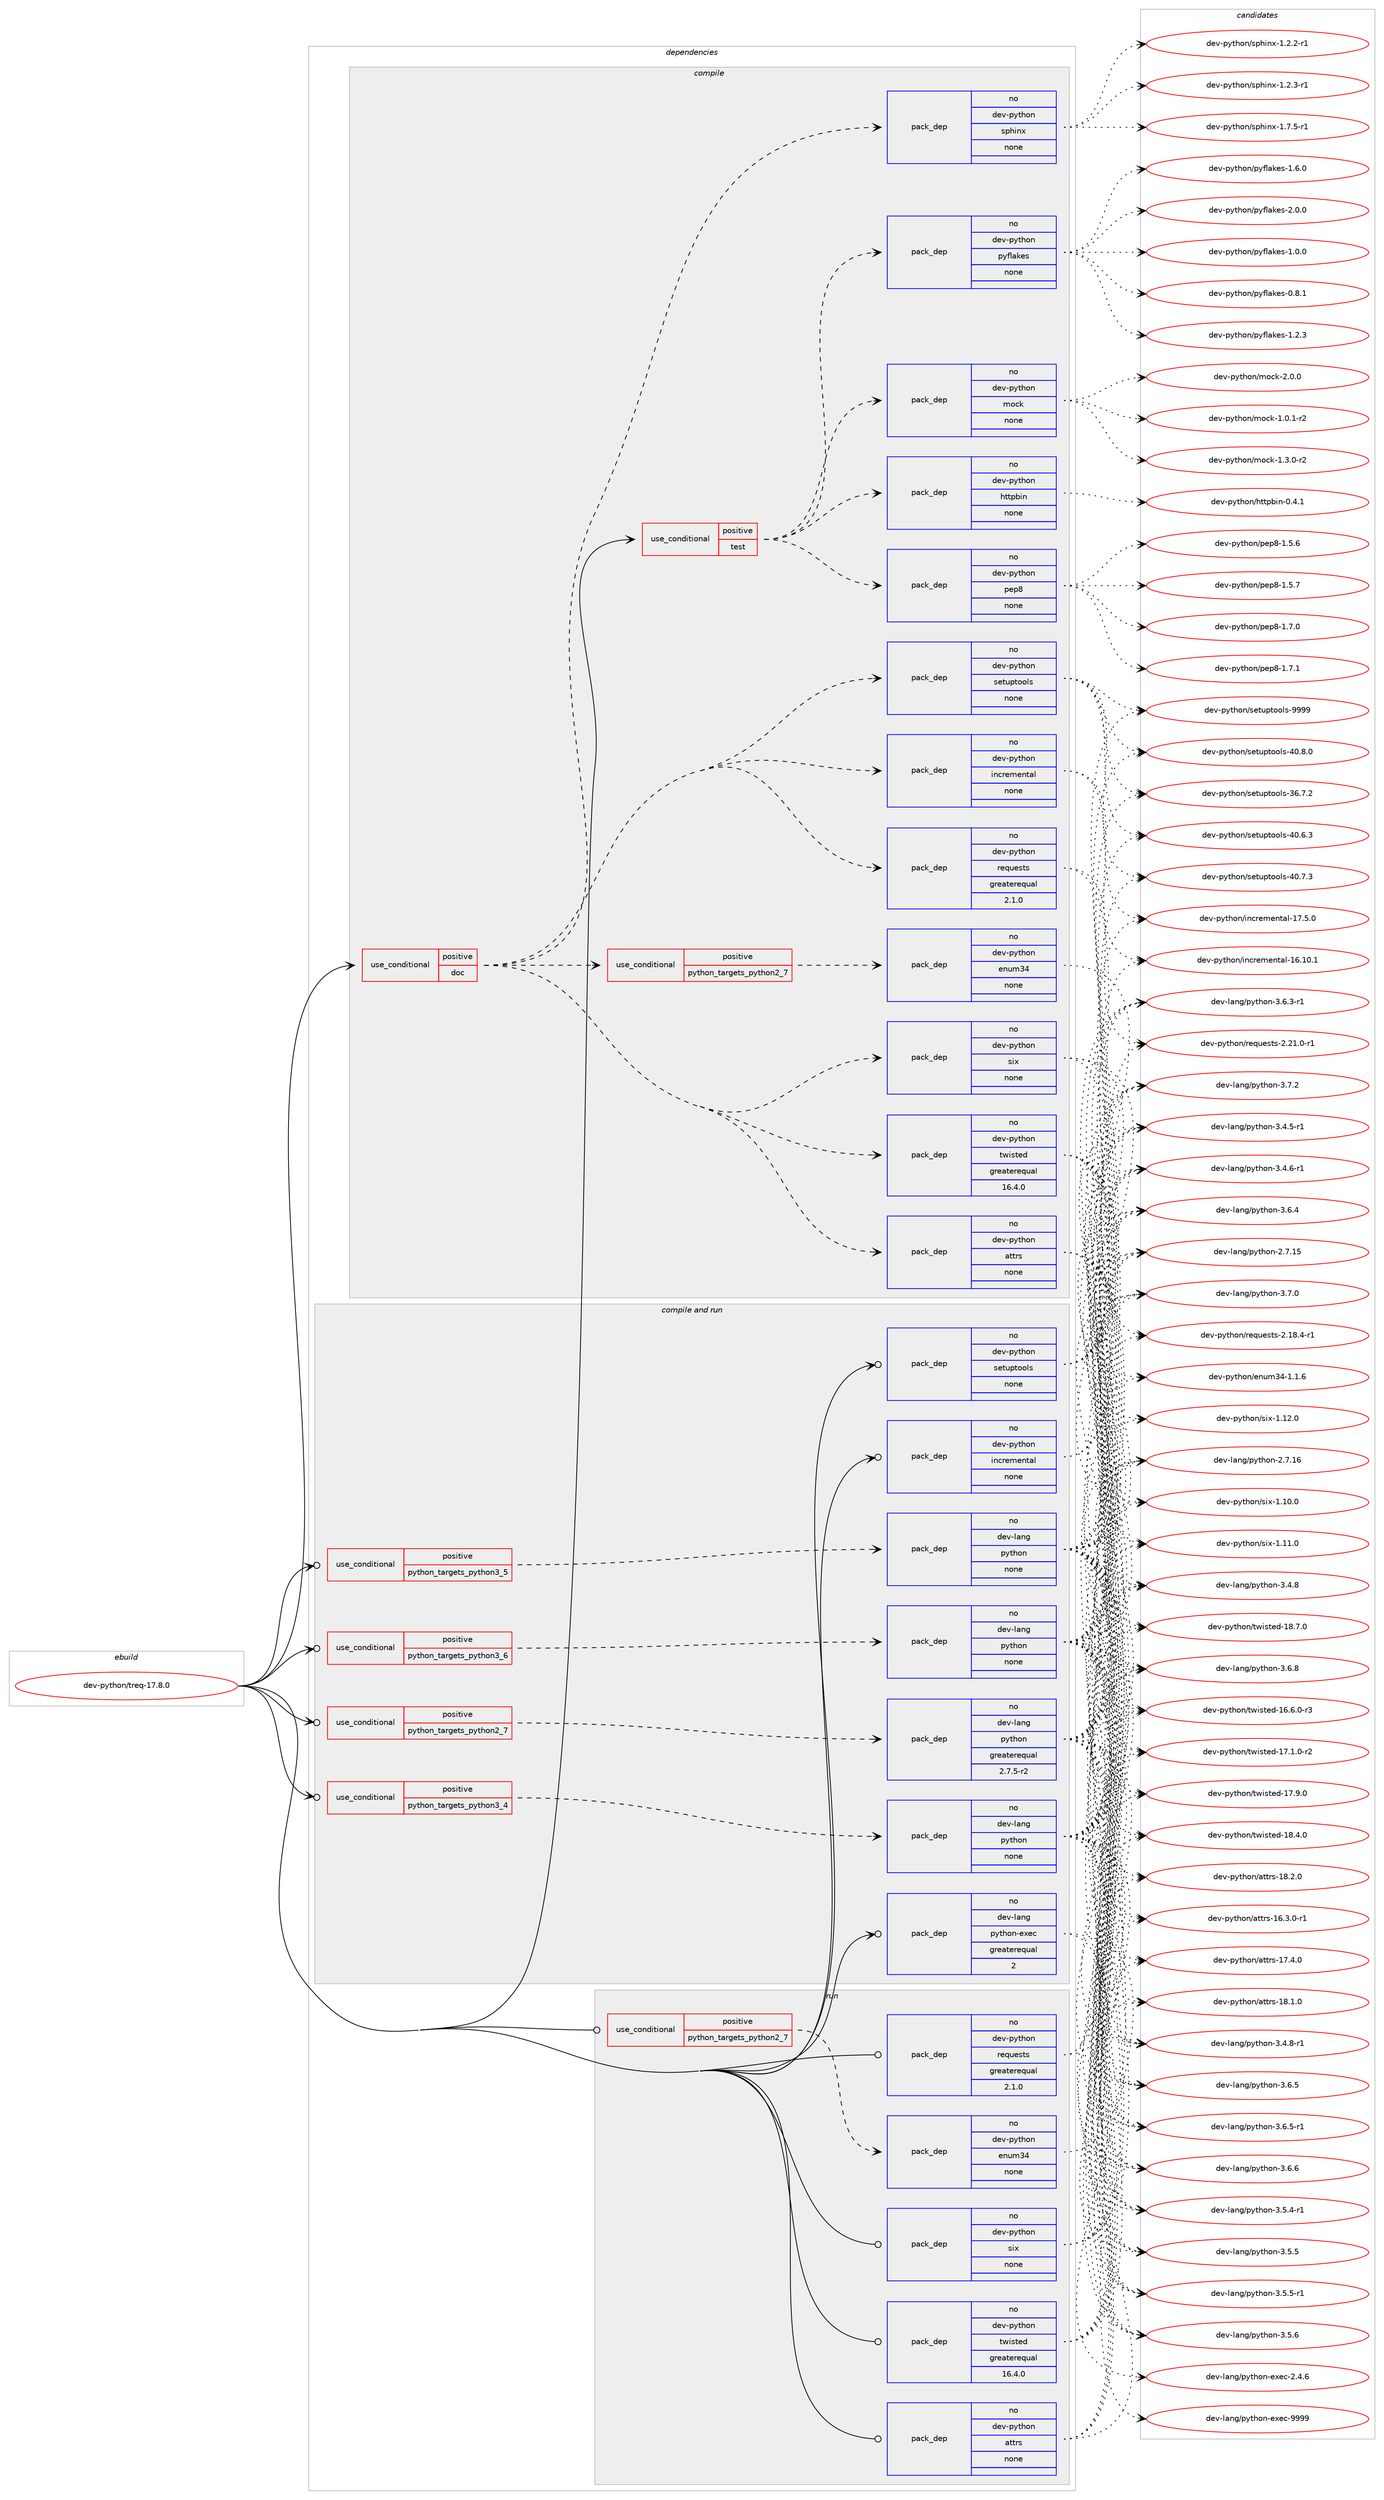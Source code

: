 digraph prolog {

# *************
# Graph options
# *************

newrank=true;
concentrate=true;
compound=true;
graph [rankdir=LR,fontname=Helvetica,fontsize=10,ranksep=1.5];#, ranksep=2.5, nodesep=0.2];
edge  [arrowhead=vee];
node  [fontname=Helvetica,fontsize=10];

# **********
# The ebuild
# **********

subgraph cluster_leftcol {
color=gray;
rank=same;
label=<<i>ebuild</i>>;
id [label="dev-python/treq-17.8.0", color=red, width=4, href="../dev-python/treq-17.8.0.svg"];
}

# ****************
# The dependencies
# ****************

subgraph cluster_midcol {
color=gray;
label=<<i>dependencies</i>>;
subgraph cluster_compile {
fillcolor="#eeeeee";
style=filled;
label=<<i>compile</i>>;
subgraph cond385988 {
dependency1445317 [label=<<TABLE BORDER="0" CELLBORDER="1" CELLSPACING="0" CELLPADDING="4"><TR><TD ROWSPAN="3" CELLPADDING="10">use_conditional</TD></TR><TR><TD>positive</TD></TR><TR><TD>doc</TD></TR></TABLE>>, shape=none, color=red];
subgraph pack1035966 {
dependency1445318 [label=<<TABLE BORDER="0" CELLBORDER="1" CELLSPACING="0" CELLPADDING="4" WIDTH="220"><TR><TD ROWSPAN="6" CELLPADDING="30">pack_dep</TD></TR><TR><TD WIDTH="110">no</TD></TR><TR><TD>dev-python</TD></TR><TR><TD>sphinx</TD></TR><TR><TD>none</TD></TR><TR><TD></TD></TR></TABLE>>, shape=none, color=blue];
}
dependency1445317:e -> dependency1445318:w [weight=20,style="dashed",arrowhead="vee"];
subgraph pack1035967 {
dependency1445319 [label=<<TABLE BORDER="0" CELLBORDER="1" CELLSPACING="0" CELLPADDING="4" WIDTH="220"><TR><TD ROWSPAN="6" CELLPADDING="30">pack_dep</TD></TR><TR><TD WIDTH="110">no</TD></TR><TR><TD>dev-python</TD></TR><TR><TD>setuptools</TD></TR><TR><TD>none</TD></TR><TR><TD></TD></TR></TABLE>>, shape=none, color=blue];
}
dependency1445317:e -> dependency1445319:w [weight=20,style="dashed",arrowhead="vee"];
subgraph pack1035968 {
dependency1445320 [label=<<TABLE BORDER="0" CELLBORDER="1" CELLSPACING="0" CELLPADDING="4" WIDTH="220"><TR><TD ROWSPAN="6" CELLPADDING="30">pack_dep</TD></TR><TR><TD WIDTH="110">no</TD></TR><TR><TD>dev-python</TD></TR><TR><TD>incremental</TD></TR><TR><TD>none</TD></TR><TR><TD></TD></TR></TABLE>>, shape=none, color=blue];
}
dependency1445317:e -> dependency1445320:w [weight=20,style="dashed",arrowhead="vee"];
subgraph cond385989 {
dependency1445321 [label=<<TABLE BORDER="0" CELLBORDER="1" CELLSPACING="0" CELLPADDING="4"><TR><TD ROWSPAN="3" CELLPADDING="10">use_conditional</TD></TR><TR><TD>positive</TD></TR><TR><TD>python_targets_python2_7</TD></TR></TABLE>>, shape=none, color=red];
subgraph pack1035969 {
dependency1445322 [label=<<TABLE BORDER="0" CELLBORDER="1" CELLSPACING="0" CELLPADDING="4" WIDTH="220"><TR><TD ROWSPAN="6" CELLPADDING="30">pack_dep</TD></TR><TR><TD WIDTH="110">no</TD></TR><TR><TD>dev-python</TD></TR><TR><TD>enum34</TD></TR><TR><TD>none</TD></TR><TR><TD></TD></TR></TABLE>>, shape=none, color=blue];
}
dependency1445321:e -> dependency1445322:w [weight=20,style="dashed",arrowhead="vee"];
}
dependency1445317:e -> dependency1445321:w [weight=20,style="dashed",arrowhead="vee"];
subgraph pack1035970 {
dependency1445323 [label=<<TABLE BORDER="0" CELLBORDER="1" CELLSPACING="0" CELLPADDING="4" WIDTH="220"><TR><TD ROWSPAN="6" CELLPADDING="30">pack_dep</TD></TR><TR><TD WIDTH="110">no</TD></TR><TR><TD>dev-python</TD></TR><TR><TD>six</TD></TR><TR><TD>none</TD></TR><TR><TD></TD></TR></TABLE>>, shape=none, color=blue];
}
dependency1445317:e -> dependency1445323:w [weight=20,style="dashed",arrowhead="vee"];
subgraph pack1035971 {
dependency1445324 [label=<<TABLE BORDER="0" CELLBORDER="1" CELLSPACING="0" CELLPADDING="4" WIDTH="220"><TR><TD ROWSPAN="6" CELLPADDING="30">pack_dep</TD></TR><TR><TD WIDTH="110">no</TD></TR><TR><TD>dev-python</TD></TR><TR><TD>twisted</TD></TR><TR><TD>greaterequal</TD></TR><TR><TD>16.4.0</TD></TR></TABLE>>, shape=none, color=blue];
}
dependency1445317:e -> dependency1445324:w [weight=20,style="dashed",arrowhead="vee"];
subgraph pack1035972 {
dependency1445325 [label=<<TABLE BORDER="0" CELLBORDER="1" CELLSPACING="0" CELLPADDING="4" WIDTH="220"><TR><TD ROWSPAN="6" CELLPADDING="30">pack_dep</TD></TR><TR><TD WIDTH="110">no</TD></TR><TR><TD>dev-python</TD></TR><TR><TD>requests</TD></TR><TR><TD>greaterequal</TD></TR><TR><TD>2.1.0</TD></TR></TABLE>>, shape=none, color=blue];
}
dependency1445317:e -> dependency1445325:w [weight=20,style="dashed",arrowhead="vee"];
subgraph pack1035973 {
dependency1445326 [label=<<TABLE BORDER="0" CELLBORDER="1" CELLSPACING="0" CELLPADDING="4" WIDTH="220"><TR><TD ROWSPAN="6" CELLPADDING="30">pack_dep</TD></TR><TR><TD WIDTH="110">no</TD></TR><TR><TD>dev-python</TD></TR><TR><TD>attrs</TD></TR><TR><TD>none</TD></TR><TR><TD></TD></TR></TABLE>>, shape=none, color=blue];
}
dependency1445317:e -> dependency1445326:w [weight=20,style="dashed",arrowhead="vee"];
}
id:e -> dependency1445317:w [weight=20,style="solid",arrowhead="vee"];
subgraph cond385990 {
dependency1445327 [label=<<TABLE BORDER="0" CELLBORDER="1" CELLSPACING="0" CELLPADDING="4"><TR><TD ROWSPAN="3" CELLPADDING="10">use_conditional</TD></TR><TR><TD>positive</TD></TR><TR><TD>test</TD></TR></TABLE>>, shape=none, color=red];
subgraph pack1035974 {
dependency1445328 [label=<<TABLE BORDER="0" CELLBORDER="1" CELLSPACING="0" CELLPADDING="4" WIDTH="220"><TR><TD ROWSPAN="6" CELLPADDING="30">pack_dep</TD></TR><TR><TD WIDTH="110">no</TD></TR><TR><TD>dev-python</TD></TR><TR><TD>mock</TD></TR><TR><TD>none</TD></TR><TR><TD></TD></TR></TABLE>>, shape=none, color=blue];
}
dependency1445327:e -> dependency1445328:w [weight=20,style="dashed",arrowhead="vee"];
subgraph pack1035975 {
dependency1445329 [label=<<TABLE BORDER="0" CELLBORDER="1" CELLSPACING="0" CELLPADDING="4" WIDTH="220"><TR><TD ROWSPAN="6" CELLPADDING="30">pack_dep</TD></TR><TR><TD WIDTH="110">no</TD></TR><TR><TD>dev-python</TD></TR><TR><TD>pyflakes</TD></TR><TR><TD>none</TD></TR><TR><TD></TD></TR></TABLE>>, shape=none, color=blue];
}
dependency1445327:e -> dependency1445329:w [weight=20,style="dashed",arrowhead="vee"];
subgraph pack1035976 {
dependency1445330 [label=<<TABLE BORDER="0" CELLBORDER="1" CELLSPACING="0" CELLPADDING="4" WIDTH="220"><TR><TD ROWSPAN="6" CELLPADDING="30">pack_dep</TD></TR><TR><TD WIDTH="110">no</TD></TR><TR><TD>dev-python</TD></TR><TR><TD>pep8</TD></TR><TR><TD>none</TD></TR><TR><TD></TD></TR></TABLE>>, shape=none, color=blue];
}
dependency1445327:e -> dependency1445330:w [weight=20,style="dashed",arrowhead="vee"];
subgraph pack1035977 {
dependency1445331 [label=<<TABLE BORDER="0" CELLBORDER="1" CELLSPACING="0" CELLPADDING="4" WIDTH="220"><TR><TD ROWSPAN="6" CELLPADDING="30">pack_dep</TD></TR><TR><TD WIDTH="110">no</TD></TR><TR><TD>dev-python</TD></TR><TR><TD>httpbin</TD></TR><TR><TD>none</TD></TR><TR><TD></TD></TR></TABLE>>, shape=none, color=blue];
}
dependency1445327:e -> dependency1445331:w [weight=20,style="dashed",arrowhead="vee"];
}
id:e -> dependency1445327:w [weight=20,style="solid",arrowhead="vee"];
}
subgraph cluster_compileandrun {
fillcolor="#eeeeee";
style=filled;
label=<<i>compile and run</i>>;
subgraph cond385991 {
dependency1445332 [label=<<TABLE BORDER="0" CELLBORDER="1" CELLSPACING="0" CELLPADDING="4"><TR><TD ROWSPAN="3" CELLPADDING="10">use_conditional</TD></TR><TR><TD>positive</TD></TR><TR><TD>python_targets_python2_7</TD></TR></TABLE>>, shape=none, color=red];
subgraph pack1035978 {
dependency1445333 [label=<<TABLE BORDER="0" CELLBORDER="1" CELLSPACING="0" CELLPADDING="4" WIDTH="220"><TR><TD ROWSPAN="6" CELLPADDING="30">pack_dep</TD></TR><TR><TD WIDTH="110">no</TD></TR><TR><TD>dev-lang</TD></TR><TR><TD>python</TD></TR><TR><TD>greaterequal</TD></TR><TR><TD>2.7.5-r2</TD></TR></TABLE>>, shape=none, color=blue];
}
dependency1445332:e -> dependency1445333:w [weight=20,style="dashed",arrowhead="vee"];
}
id:e -> dependency1445332:w [weight=20,style="solid",arrowhead="odotvee"];
subgraph cond385992 {
dependency1445334 [label=<<TABLE BORDER="0" CELLBORDER="1" CELLSPACING="0" CELLPADDING="4"><TR><TD ROWSPAN="3" CELLPADDING="10">use_conditional</TD></TR><TR><TD>positive</TD></TR><TR><TD>python_targets_python3_4</TD></TR></TABLE>>, shape=none, color=red];
subgraph pack1035979 {
dependency1445335 [label=<<TABLE BORDER="0" CELLBORDER="1" CELLSPACING="0" CELLPADDING="4" WIDTH="220"><TR><TD ROWSPAN="6" CELLPADDING="30">pack_dep</TD></TR><TR><TD WIDTH="110">no</TD></TR><TR><TD>dev-lang</TD></TR><TR><TD>python</TD></TR><TR><TD>none</TD></TR><TR><TD></TD></TR></TABLE>>, shape=none, color=blue];
}
dependency1445334:e -> dependency1445335:w [weight=20,style="dashed",arrowhead="vee"];
}
id:e -> dependency1445334:w [weight=20,style="solid",arrowhead="odotvee"];
subgraph cond385993 {
dependency1445336 [label=<<TABLE BORDER="0" CELLBORDER="1" CELLSPACING="0" CELLPADDING="4"><TR><TD ROWSPAN="3" CELLPADDING="10">use_conditional</TD></TR><TR><TD>positive</TD></TR><TR><TD>python_targets_python3_5</TD></TR></TABLE>>, shape=none, color=red];
subgraph pack1035980 {
dependency1445337 [label=<<TABLE BORDER="0" CELLBORDER="1" CELLSPACING="0" CELLPADDING="4" WIDTH="220"><TR><TD ROWSPAN="6" CELLPADDING="30">pack_dep</TD></TR><TR><TD WIDTH="110">no</TD></TR><TR><TD>dev-lang</TD></TR><TR><TD>python</TD></TR><TR><TD>none</TD></TR><TR><TD></TD></TR></TABLE>>, shape=none, color=blue];
}
dependency1445336:e -> dependency1445337:w [weight=20,style="dashed",arrowhead="vee"];
}
id:e -> dependency1445336:w [weight=20,style="solid",arrowhead="odotvee"];
subgraph cond385994 {
dependency1445338 [label=<<TABLE BORDER="0" CELLBORDER="1" CELLSPACING="0" CELLPADDING="4"><TR><TD ROWSPAN="3" CELLPADDING="10">use_conditional</TD></TR><TR><TD>positive</TD></TR><TR><TD>python_targets_python3_6</TD></TR></TABLE>>, shape=none, color=red];
subgraph pack1035981 {
dependency1445339 [label=<<TABLE BORDER="0" CELLBORDER="1" CELLSPACING="0" CELLPADDING="4" WIDTH="220"><TR><TD ROWSPAN="6" CELLPADDING="30">pack_dep</TD></TR><TR><TD WIDTH="110">no</TD></TR><TR><TD>dev-lang</TD></TR><TR><TD>python</TD></TR><TR><TD>none</TD></TR><TR><TD></TD></TR></TABLE>>, shape=none, color=blue];
}
dependency1445338:e -> dependency1445339:w [weight=20,style="dashed",arrowhead="vee"];
}
id:e -> dependency1445338:w [weight=20,style="solid",arrowhead="odotvee"];
subgraph pack1035982 {
dependency1445340 [label=<<TABLE BORDER="0" CELLBORDER="1" CELLSPACING="0" CELLPADDING="4" WIDTH="220"><TR><TD ROWSPAN="6" CELLPADDING="30">pack_dep</TD></TR><TR><TD WIDTH="110">no</TD></TR><TR><TD>dev-lang</TD></TR><TR><TD>python-exec</TD></TR><TR><TD>greaterequal</TD></TR><TR><TD>2</TD></TR></TABLE>>, shape=none, color=blue];
}
id:e -> dependency1445340:w [weight=20,style="solid",arrowhead="odotvee"];
subgraph pack1035983 {
dependency1445341 [label=<<TABLE BORDER="0" CELLBORDER="1" CELLSPACING="0" CELLPADDING="4" WIDTH="220"><TR><TD ROWSPAN="6" CELLPADDING="30">pack_dep</TD></TR><TR><TD WIDTH="110">no</TD></TR><TR><TD>dev-python</TD></TR><TR><TD>incremental</TD></TR><TR><TD>none</TD></TR><TR><TD></TD></TR></TABLE>>, shape=none, color=blue];
}
id:e -> dependency1445341:w [weight=20,style="solid",arrowhead="odotvee"];
subgraph pack1035984 {
dependency1445342 [label=<<TABLE BORDER="0" CELLBORDER="1" CELLSPACING="0" CELLPADDING="4" WIDTH="220"><TR><TD ROWSPAN="6" CELLPADDING="30">pack_dep</TD></TR><TR><TD WIDTH="110">no</TD></TR><TR><TD>dev-python</TD></TR><TR><TD>setuptools</TD></TR><TR><TD>none</TD></TR><TR><TD></TD></TR></TABLE>>, shape=none, color=blue];
}
id:e -> dependency1445342:w [weight=20,style="solid",arrowhead="odotvee"];
}
subgraph cluster_run {
fillcolor="#eeeeee";
style=filled;
label=<<i>run</i>>;
subgraph cond385995 {
dependency1445343 [label=<<TABLE BORDER="0" CELLBORDER="1" CELLSPACING="0" CELLPADDING="4"><TR><TD ROWSPAN="3" CELLPADDING="10">use_conditional</TD></TR><TR><TD>positive</TD></TR><TR><TD>python_targets_python2_7</TD></TR></TABLE>>, shape=none, color=red];
subgraph pack1035985 {
dependency1445344 [label=<<TABLE BORDER="0" CELLBORDER="1" CELLSPACING="0" CELLPADDING="4" WIDTH="220"><TR><TD ROWSPAN="6" CELLPADDING="30">pack_dep</TD></TR><TR><TD WIDTH="110">no</TD></TR><TR><TD>dev-python</TD></TR><TR><TD>enum34</TD></TR><TR><TD>none</TD></TR><TR><TD></TD></TR></TABLE>>, shape=none, color=blue];
}
dependency1445343:e -> dependency1445344:w [weight=20,style="dashed",arrowhead="vee"];
}
id:e -> dependency1445343:w [weight=20,style="solid",arrowhead="odot"];
subgraph pack1035986 {
dependency1445345 [label=<<TABLE BORDER="0" CELLBORDER="1" CELLSPACING="0" CELLPADDING="4" WIDTH="220"><TR><TD ROWSPAN="6" CELLPADDING="30">pack_dep</TD></TR><TR><TD WIDTH="110">no</TD></TR><TR><TD>dev-python</TD></TR><TR><TD>attrs</TD></TR><TR><TD>none</TD></TR><TR><TD></TD></TR></TABLE>>, shape=none, color=blue];
}
id:e -> dependency1445345:w [weight=20,style="solid",arrowhead="odot"];
subgraph pack1035987 {
dependency1445346 [label=<<TABLE BORDER="0" CELLBORDER="1" CELLSPACING="0" CELLPADDING="4" WIDTH="220"><TR><TD ROWSPAN="6" CELLPADDING="30">pack_dep</TD></TR><TR><TD WIDTH="110">no</TD></TR><TR><TD>dev-python</TD></TR><TR><TD>requests</TD></TR><TR><TD>greaterequal</TD></TR><TR><TD>2.1.0</TD></TR></TABLE>>, shape=none, color=blue];
}
id:e -> dependency1445346:w [weight=20,style="solid",arrowhead="odot"];
subgraph pack1035988 {
dependency1445347 [label=<<TABLE BORDER="0" CELLBORDER="1" CELLSPACING="0" CELLPADDING="4" WIDTH="220"><TR><TD ROWSPAN="6" CELLPADDING="30">pack_dep</TD></TR><TR><TD WIDTH="110">no</TD></TR><TR><TD>dev-python</TD></TR><TR><TD>six</TD></TR><TR><TD>none</TD></TR><TR><TD></TD></TR></TABLE>>, shape=none, color=blue];
}
id:e -> dependency1445347:w [weight=20,style="solid",arrowhead="odot"];
subgraph pack1035989 {
dependency1445348 [label=<<TABLE BORDER="0" CELLBORDER="1" CELLSPACING="0" CELLPADDING="4" WIDTH="220"><TR><TD ROWSPAN="6" CELLPADDING="30">pack_dep</TD></TR><TR><TD WIDTH="110">no</TD></TR><TR><TD>dev-python</TD></TR><TR><TD>twisted</TD></TR><TR><TD>greaterequal</TD></TR><TR><TD>16.4.0</TD></TR></TABLE>>, shape=none, color=blue];
}
id:e -> dependency1445348:w [weight=20,style="solid",arrowhead="odot"];
}
}

# **************
# The candidates
# **************

subgraph cluster_choices {
rank=same;
color=gray;
label=<<i>candidates</i>>;

subgraph choice1035966 {
color=black;
nodesep=1;
choice10010111845112121116104111110471151121041051101204549465046504511449 [label="dev-python/sphinx-1.2.2-r1", color=red, width=4,href="../dev-python/sphinx-1.2.2-r1.svg"];
choice10010111845112121116104111110471151121041051101204549465046514511449 [label="dev-python/sphinx-1.2.3-r1", color=red, width=4,href="../dev-python/sphinx-1.2.3-r1.svg"];
choice10010111845112121116104111110471151121041051101204549465546534511449 [label="dev-python/sphinx-1.7.5-r1", color=red, width=4,href="../dev-python/sphinx-1.7.5-r1.svg"];
dependency1445318:e -> choice10010111845112121116104111110471151121041051101204549465046504511449:w [style=dotted,weight="100"];
dependency1445318:e -> choice10010111845112121116104111110471151121041051101204549465046514511449:w [style=dotted,weight="100"];
dependency1445318:e -> choice10010111845112121116104111110471151121041051101204549465546534511449:w [style=dotted,weight="100"];
}
subgraph choice1035967 {
color=black;
nodesep=1;
choice100101118451121211161041111104711510111611711211611111110811545515446554650 [label="dev-python/setuptools-36.7.2", color=red, width=4,href="../dev-python/setuptools-36.7.2.svg"];
choice100101118451121211161041111104711510111611711211611111110811545524846544651 [label="dev-python/setuptools-40.6.3", color=red, width=4,href="../dev-python/setuptools-40.6.3.svg"];
choice100101118451121211161041111104711510111611711211611111110811545524846554651 [label="dev-python/setuptools-40.7.3", color=red, width=4,href="../dev-python/setuptools-40.7.3.svg"];
choice100101118451121211161041111104711510111611711211611111110811545524846564648 [label="dev-python/setuptools-40.8.0", color=red, width=4,href="../dev-python/setuptools-40.8.0.svg"];
choice10010111845112121116104111110471151011161171121161111111081154557575757 [label="dev-python/setuptools-9999", color=red, width=4,href="../dev-python/setuptools-9999.svg"];
dependency1445319:e -> choice100101118451121211161041111104711510111611711211611111110811545515446554650:w [style=dotted,weight="100"];
dependency1445319:e -> choice100101118451121211161041111104711510111611711211611111110811545524846544651:w [style=dotted,weight="100"];
dependency1445319:e -> choice100101118451121211161041111104711510111611711211611111110811545524846554651:w [style=dotted,weight="100"];
dependency1445319:e -> choice100101118451121211161041111104711510111611711211611111110811545524846564648:w [style=dotted,weight="100"];
dependency1445319:e -> choice10010111845112121116104111110471151011161171121161111111081154557575757:w [style=dotted,weight="100"];
}
subgraph choice1035968 {
color=black;
nodesep=1;
choice100101118451121211161041111104710511099114101109101110116971084549544649484649 [label="dev-python/incremental-16.10.1", color=red, width=4,href="../dev-python/incremental-16.10.1.svg"];
choice1001011184511212111610411111047105110991141011091011101169710845495546534648 [label="dev-python/incremental-17.5.0", color=red, width=4,href="../dev-python/incremental-17.5.0.svg"];
dependency1445320:e -> choice100101118451121211161041111104710511099114101109101110116971084549544649484649:w [style=dotted,weight="100"];
dependency1445320:e -> choice1001011184511212111610411111047105110991141011091011101169710845495546534648:w [style=dotted,weight="100"];
}
subgraph choice1035969 {
color=black;
nodesep=1;
choice10010111845112121116104111110471011101171095152454946494654 [label="dev-python/enum34-1.1.6", color=red, width=4,href="../dev-python/enum34-1.1.6.svg"];
dependency1445322:e -> choice10010111845112121116104111110471011101171095152454946494654:w [style=dotted,weight="100"];
}
subgraph choice1035970 {
color=black;
nodesep=1;
choice100101118451121211161041111104711510512045494649484648 [label="dev-python/six-1.10.0", color=red, width=4,href="../dev-python/six-1.10.0.svg"];
choice100101118451121211161041111104711510512045494649494648 [label="dev-python/six-1.11.0", color=red, width=4,href="../dev-python/six-1.11.0.svg"];
choice100101118451121211161041111104711510512045494649504648 [label="dev-python/six-1.12.0", color=red, width=4,href="../dev-python/six-1.12.0.svg"];
dependency1445323:e -> choice100101118451121211161041111104711510512045494649484648:w [style=dotted,weight="100"];
dependency1445323:e -> choice100101118451121211161041111104711510512045494649494648:w [style=dotted,weight="100"];
dependency1445323:e -> choice100101118451121211161041111104711510512045494649504648:w [style=dotted,weight="100"];
}
subgraph choice1035971 {
color=black;
nodesep=1;
choice1001011184511212111610411111047116119105115116101100454954465446484511451 [label="dev-python/twisted-16.6.0-r3", color=red, width=4,href="../dev-python/twisted-16.6.0-r3.svg"];
choice1001011184511212111610411111047116119105115116101100454955464946484511450 [label="dev-python/twisted-17.1.0-r2", color=red, width=4,href="../dev-python/twisted-17.1.0-r2.svg"];
choice100101118451121211161041111104711611910511511610110045495546574648 [label="dev-python/twisted-17.9.0", color=red, width=4,href="../dev-python/twisted-17.9.0.svg"];
choice100101118451121211161041111104711611910511511610110045495646524648 [label="dev-python/twisted-18.4.0", color=red, width=4,href="../dev-python/twisted-18.4.0.svg"];
choice100101118451121211161041111104711611910511511610110045495646554648 [label="dev-python/twisted-18.7.0", color=red, width=4,href="../dev-python/twisted-18.7.0.svg"];
dependency1445324:e -> choice1001011184511212111610411111047116119105115116101100454954465446484511451:w [style=dotted,weight="100"];
dependency1445324:e -> choice1001011184511212111610411111047116119105115116101100454955464946484511450:w [style=dotted,weight="100"];
dependency1445324:e -> choice100101118451121211161041111104711611910511511610110045495546574648:w [style=dotted,weight="100"];
dependency1445324:e -> choice100101118451121211161041111104711611910511511610110045495646524648:w [style=dotted,weight="100"];
dependency1445324:e -> choice100101118451121211161041111104711611910511511610110045495646554648:w [style=dotted,weight="100"];
}
subgraph choice1035972 {
color=black;
nodesep=1;
choice1001011184511212111610411111047114101113117101115116115455046495646524511449 [label="dev-python/requests-2.18.4-r1", color=red, width=4,href="../dev-python/requests-2.18.4-r1.svg"];
choice1001011184511212111610411111047114101113117101115116115455046504946484511449 [label="dev-python/requests-2.21.0-r1", color=red, width=4,href="../dev-python/requests-2.21.0-r1.svg"];
dependency1445325:e -> choice1001011184511212111610411111047114101113117101115116115455046495646524511449:w [style=dotted,weight="100"];
dependency1445325:e -> choice1001011184511212111610411111047114101113117101115116115455046504946484511449:w [style=dotted,weight="100"];
}
subgraph choice1035973 {
color=black;
nodesep=1;
choice100101118451121211161041111104797116116114115454954465146484511449 [label="dev-python/attrs-16.3.0-r1", color=red, width=4,href="../dev-python/attrs-16.3.0-r1.svg"];
choice10010111845112121116104111110479711611611411545495546524648 [label="dev-python/attrs-17.4.0", color=red, width=4,href="../dev-python/attrs-17.4.0.svg"];
choice10010111845112121116104111110479711611611411545495646494648 [label="dev-python/attrs-18.1.0", color=red, width=4,href="../dev-python/attrs-18.1.0.svg"];
choice10010111845112121116104111110479711611611411545495646504648 [label="dev-python/attrs-18.2.0", color=red, width=4,href="../dev-python/attrs-18.2.0.svg"];
dependency1445326:e -> choice100101118451121211161041111104797116116114115454954465146484511449:w [style=dotted,weight="100"];
dependency1445326:e -> choice10010111845112121116104111110479711611611411545495546524648:w [style=dotted,weight="100"];
dependency1445326:e -> choice10010111845112121116104111110479711611611411545495646494648:w [style=dotted,weight="100"];
dependency1445326:e -> choice10010111845112121116104111110479711611611411545495646504648:w [style=dotted,weight="100"];
}
subgraph choice1035974 {
color=black;
nodesep=1;
choice1001011184511212111610411111047109111991074549464846494511450 [label="dev-python/mock-1.0.1-r2", color=red, width=4,href="../dev-python/mock-1.0.1-r2.svg"];
choice1001011184511212111610411111047109111991074549465146484511450 [label="dev-python/mock-1.3.0-r2", color=red, width=4,href="../dev-python/mock-1.3.0-r2.svg"];
choice100101118451121211161041111104710911199107455046484648 [label="dev-python/mock-2.0.0", color=red, width=4,href="../dev-python/mock-2.0.0.svg"];
dependency1445328:e -> choice1001011184511212111610411111047109111991074549464846494511450:w [style=dotted,weight="100"];
dependency1445328:e -> choice1001011184511212111610411111047109111991074549465146484511450:w [style=dotted,weight="100"];
dependency1445328:e -> choice100101118451121211161041111104710911199107455046484648:w [style=dotted,weight="100"];
}
subgraph choice1035975 {
color=black;
nodesep=1;
choice100101118451121211161041111104711212110210897107101115454846564649 [label="dev-python/pyflakes-0.8.1", color=red, width=4,href="../dev-python/pyflakes-0.8.1.svg"];
choice100101118451121211161041111104711212110210897107101115454946484648 [label="dev-python/pyflakes-1.0.0", color=red, width=4,href="../dev-python/pyflakes-1.0.0.svg"];
choice100101118451121211161041111104711212110210897107101115454946504651 [label="dev-python/pyflakes-1.2.3", color=red, width=4,href="../dev-python/pyflakes-1.2.3.svg"];
choice100101118451121211161041111104711212110210897107101115454946544648 [label="dev-python/pyflakes-1.6.0", color=red, width=4,href="../dev-python/pyflakes-1.6.0.svg"];
choice100101118451121211161041111104711212110210897107101115455046484648 [label="dev-python/pyflakes-2.0.0", color=red, width=4,href="../dev-python/pyflakes-2.0.0.svg"];
dependency1445329:e -> choice100101118451121211161041111104711212110210897107101115454846564649:w [style=dotted,weight="100"];
dependency1445329:e -> choice100101118451121211161041111104711212110210897107101115454946484648:w [style=dotted,weight="100"];
dependency1445329:e -> choice100101118451121211161041111104711212110210897107101115454946504651:w [style=dotted,weight="100"];
dependency1445329:e -> choice100101118451121211161041111104711212110210897107101115454946544648:w [style=dotted,weight="100"];
dependency1445329:e -> choice100101118451121211161041111104711212110210897107101115455046484648:w [style=dotted,weight="100"];
}
subgraph choice1035976 {
color=black;
nodesep=1;
choice100101118451121211161041111104711210111256454946534654 [label="dev-python/pep8-1.5.6", color=red, width=4,href="../dev-python/pep8-1.5.6.svg"];
choice100101118451121211161041111104711210111256454946534655 [label="dev-python/pep8-1.5.7", color=red, width=4,href="../dev-python/pep8-1.5.7.svg"];
choice100101118451121211161041111104711210111256454946554648 [label="dev-python/pep8-1.7.0", color=red, width=4,href="../dev-python/pep8-1.7.0.svg"];
choice100101118451121211161041111104711210111256454946554649 [label="dev-python/pep8-1.7.1", color=red, width=4,href="../dev-python/pep8-1.7.1.svg"];
dependency1445330:e -> choice100101118451121211161041111104711210111256454946534654:w [style=dotted,weight="100"];
dependency1445330:e -> choice100101118451121211161041111104711210111256454946534655:w [style=dotted,weight="100"];
dependency1445330:e -> choice100101118451121211161041111104711210111256454946554648:w [style=dotted,weight="100"];
dependency1445330:e -> choice100101118451121211161041111104711210111256454946554649:w [style=dotted,weight="100"];
}
subgraph choice1035977 {
color=black;
nodesep=1;
choice100101118451121211161041111104710411611611298105110454846524649 [label="dev-python/httpbin-0.4.1", color=red, width=4,href="../dev-python/httpbin-0.4.1.svg"];
dependency1445331:e -> choice100101118451121211161041111104710411611611298105110454846524649:w [style=dotted,weight="100"];
}
subgraph choice1035978 {
color=black;
nodesep=1;
choice10010111845108971101034711212111610411111045504655464953 [label="dev-lang/python-2.7.15", color=red, width=4,href="../dev-lang/python-2.7.15.svg"];
choice10010111845108971101034711212111610411111045504655464954 [label="dev-lang/python-2.7.16", color=red, width=4,href="../dev-lang/python-2.7.16.svg"];
choice1001011184510897110103471121211161041111104551465246534511449 [label="dev-lang/python-3.4.5-r1", color=red, width=4,href="../dev-lang/python-3.4.5-r1.svg"];
choice1001011184510897110103471121211161041111104551465246544511449 [label="dev-lang/python-3.4.6-r1", color=red, width=4,href="../dev-lang/python-3.4.6-r1.svg"];
choice100101118451089711010347112121116104111110455146524656 [label="dev-lang/python-3.4.8", color=red, width=4,href="../dev-lang/python-3.4.8.svg"];
choice1001011184510897110103471121211161041111104551465246564511449 [label="dev-lang/python-3.4.8-r1", color=red, width=4,href="../dev-lang/python-3.4.8-r1.svg"];
choice1001011184510897110103471121211161041111104551465346524511449 [label="dev-lang/python-3.5.4-r1", color=red, width=4,href="../dev-lang/python-3.5.4-r1.svg"];
choice100101118451089711010347112121116104111110455146534653 [label="dev-lang/python-3.5.5", color=red, width=4,href="../dev-lang/python-3.5.5.svg"];
choice1001011184510897110103471121211161041111104551465346534511449 [label="dev-lang/python-3.5.5-r1", color=red, width=4,href="../dev-lang/python-3.5.5-r1.svg"];
choice100101118451089711010347112121116104111110455146534654 [label="dev-lang/python-3.5.6", color=red, width=4,href="../dev-lang/python-3.5.6.svg"];
choice1001011184510897110103471121211161041111104551465446514511449 [label="dev-lang/python-3.6.3-r1", color=red, width=4,href="../dev-lang/python-3.6.3-r1.svg"];
choice100101118451089711010347112121116104111110455146544652 [label="dev-lang/python-3.6.4", color=red, width=4,href="../dev-lang/python-3.6.4.svg"];
choice100101118451089711010347112121116104111110455146544653 [label="dev-lang/python-3.6.5", color=red, width=4,href="../dev-lang/python-3.6.5.svg"];
choice1001011184510897110103471121211161041111104551465446534511449 [label="dev-lang/python-3.6.5-r1", color=red, width=4,href="../dev-lang/python-3.6.5-r1.svg"];
choice100101118451089711010347112121116104111110455146544654 [label="dev-lang/python-3.6.6", color=red, width=4,href="../dev-lang/python-3.6.6.svg"];
choice100101118451089711010347112121116104111110455146544656 [label="dev-lang/python-3.6.8", color=red, width=4,href="../dev-lang/python-3.6.8.svg"];
choice100101118451089711010347112121116104111110455146554648 [label="dev-lang/python-3.7.0", color=red, width=4,href="../dev-lang/python-3.7.0.svg"];
choice100101118451089711010347112121116104111110455146554650 [label="dev-lang/python-3.7.2", color=red, width=4,href="../dev-lang/python-3.7.2.svg"];
dependency1445333:e -> choice10010111845108971101034711212111610411111045504655464953:w [style=dotted,weight="100"];
dependency1445333:e -> choice10010111845108971101034711212111610411111045504655464954:w [style=dotted,weight="100"];
dependency1445333:e -> choice1001011184510897110103471121211161041111104551465246534511449:w [style=dotted,weight="100"];
dependency1445333:e -> choice1001011184510897110103471121211161041111104551465246544511449:w [style=dotted,weight="100"];
dependency1445333:e -> choice100101118451089711010347112121116104111110455146524656:w [style=dotted,weight="100"];
dependency1445333:e -> choice1001011184510897110103471121211161041111104551465246564511449:w [style=dotted,weight="100"];
dependency1445333:e -> choice1001011184510897110103471121211161041111104551465346524511449:w [style=dotted,weight="100"];
dependency1445333:e -> choice100101118451089711010347112121116104111110455146534653:w [style=dotted,weight="100"];
dependency1445333:e -> choice1001011184510897110103471121211161041111104551465346534511449:w [style=dotted,weight="100"];
dependency1445333:e -> choice100101118451089711010347112121116104111110455146534654:w [style=dotted,weight="100"];
dependency1445333:e -> choice1001011184510897110103471121211161041111104551465446514511449:w [style=dotted,weight="100"];
dependency1445333:e -> choice100101118451089711010347112121116104111110455146544652:w [style=dotted,weight="100"];
dependency1445333:e -> choice100101118451089711010347112121116104111110455146544653:w [style=dotted,weight="100"];
dependency1445333:e -> choice1001011184510897110103471121211161041111104551465446534511449:w [style=dotted,weight="100"];
dependency1445333:e -> choice100101118451089711010347112121116104111110455146544654:w [style=dotted,weight="100"];
dependency1445333:e -> choice100101118451089711010347112121116104111110455146544656:w [style=dotted,weight="100"];
dependency1445333:e -> choice100101118451089711010347112121116104111110455146554648:w [style=dotted,weight="100"];
dependency1445333:e -> choice100101118451089711010347112121116104111110455146554650:w [style=dotted,weight="100"];
}
subgraph choice1035979 {
color=black;
nodesep=1;
choice10010111845108971101034711212111610411111045504655464953 [label="dev-lang/python-2.7.15", color=red, width=4,href="../dev-lang/python-2.7.15.svg"];
choice10010111845108971101034711212111610411111045504655464954 [label="dev-lang/python-2.7.16", color=red, width=4,href="../dev-lang/python-2.7.16.svg"];
choice1001011184510897110103471121211161041111104551465246534511449 [label="dev-lang/python-3.4.5-r1", color=red, width=4,href="../dev-lang/python-3.4.5-r1.svg"];
choice1001011184510897110103471121211161041111104551465246544511449 [label="dev-lang/python-3.4.6-r1", color=red, width=4,href="../dev-lang/python-3.4.6-r1.svg"];
choice100101118451089711010347112121116104111110455146524656 [label="dev-lang/python-3.4.8", color=red, width=4,href="../dev-lang/python-3.4.8.svg"];
choice1001011184510897110103471121211161041111104551465246564511449 [label="dev-lang/python-3.4.8-r1", color=red, width=4,href="../dev-lang/python-3.4.8-r1.svg"];
choice1001011184510897110103471121211161041111104551465346524511449 [label="dev-lang/python-3.5.4-r1", color=red, width=4,href="../dev-lang/python-3.5.4-r1.svg"];
choice100101118451089711010347112121116104111110455146534653 [label="dev-lang/python-3.5.5", color=red, width=4,href="../dev-lang/python-3.5.5.svg"];
choice1001011184510897110103471121211161041111104551465346534511449 [label="dev-lang/python-3.5.5-r1", color=red, width=4,href="../dev-lang/python-3.5.5-r1.svg"];
choice100101118451089711010347112121116104111110455146534654 [label="dev-lang/python-3.5.6", color=red, width=4,href="../dev-lang/python-3.5.6.svg"];
choice1001011184510897110103471121211161041111104551465446514511449 [label="dev-lang/python-3.6.3-r1", color=red, width=4,href="../dev-lang/python-3.6.3-r1.svg"];
choice100101118451089711010347112121116104111110455146544652 [label="dev-lang/python-3.6.4", color=red, width=4,href="../dev-lang/python-3.6.4.svg"];
choice100101118451089711010347112121116104111110455146544653 [label="dev-lang/python-3.6.5", color=red, width=4,href="../dev-lang/python-3.6.5.svg"];
choice1001011184510897110103471121211161041111104551465446534511449 [label="dev-lang/python-3.6.5-r1", color=red, width=4,href="../dev-lang/python-3.6.5-r1.svg"];
choice100101118451089711010347112121116104111110455146544654 [label="dev-lang/python-3.6.6", color=red, width=4,href="../dev-lang/python-3.6.6.svg"];
choice100101118451089711010347112121116104111110455146544656 [label="dev-lang/python-3.6.8", color=red, width=4,href="../dev-lang/python-3.6.8.svg"];
choice100101118451089711010347112121116104111110455146554648 [label="dev-lang/python-3.7.0", color=red, width=4,href="../dev-lang/python-3.7.0.svg"];
choice100101118451089711010347112121116104111110455146554650 [label="dev-lang/python-3.7.2", color=red, width=4,href="../dev-lang/python-3.7.2.svg"];
dependency1445335:e -> choice10010111845108971101034711212111610411111045504655464953:w [style=dotted,weight="100"];
dependency1445335:e -> choice10010111845108971101034711212111610411111045504655464954:w [style=dotted,weight="100"];
dependency1445335:e -> choice1001011184510897110103471121211161041111104551465246534511449:w [style=dotted,weight="100"];
dependency1445335:e -> choice1001011184510897110103471121211161041111104551465246544511449:w [style=dotted,weight="100"];
dependency1445335:e -> choice100101118451089711010347112121116104111110455146524656:w [style=dotted,weight="100"];
dependency1445335:e -> choice1001011184510897110103471121211161041111104551465246564511449:w [style=dotted,weight="100"];
dependency1445335:e -> choice1001011184510897110103471121211161041111104551465346524511449:w [style=dotted,weight="100"];
dependency1445335:e -> choice100101118451089711010347112121116104111110455146534653:w [style=dotted,weight="100"];
dependency1445335:e -> choice1001011184510897110103471121211161041111104551465346534511449:w [style=dotted,weight="100"];
dependency1445335:e -> choice100101118451089711010347112121116104111110455146534654:w [style=dotted,weight="100"];
dependency1445335:e -> choice1001011184510897110103471121211161041111104551465446514511449:w [style=dotted,weight="100"];
dependency1445335:e -> choice100101118451089711010347112121116104111110455146544652:w [style=dotted,weight="100"];
dependency1445335:e -> choice100101118451089711010347112121116104111110455146544653:w [style=dotted,weight="100"];
dependency1445335:e -> choice1001011184510897110103471121211161041111104551465446534511449:w [style=dotted,weight="100"];
dependency1445335:e -> choice100101118451089711010347112121116104111110455146544654:w [style=dotted,weight="100"];
dependency1445335:e -> choice100101118451089711010347112121116104111110455146544656:w [style=dotted,weight="100"];
dependency1445335:e -> choice100101118451089711010347112121116104111110455146554648:w [style=dotted,weight="100"];
dependency1445335:e -> choice100101118451089711010347112121116104111110455146554650:w [style=dotted,weight="100"];
}
subgraph choice1035980 {
color=black;
nodesep=1;
choice10010111845108971101034711212111610411111045504655464953 [label="dev-lang/python-2.7.15", color=red, width=4,href="../dev-lang/python-2.7.15.svg"];
choice10010111845108971101034711212111610411111045504655464954 [label="dev-lang/python-2.7.16", color=red, width=4,href="../dev-lang/python-2.7.16.svg"];
choice1001011184510897110103471121211161041111104551465246534511449 [label="dev-lang/python-3.4.5-r1", color=red, width=4,href="../dev-lang/python-3.4.5-r1.svg"];
choice1001011184510897110103471121211161041111104551465246544511449 [label="dev-lang/python-3.4.6-r1", color=red, width=4,href="../dev-lang/python-3.4.6-r1.svg"];
choice100101118451089711010347112121116104111110455146524656 [label="dev-lang/python-3.4.8", color=red, width=4,href="../dev-lang/python-3.4.8.svg"];
choice1001011184510897110103471121211161041111104551465246564511449 [label="dev-lang/python-3.4.8-r1", color=red, width=4,href="../dev-lang/python-3.4.8-r1.svg"];
choice1001011184510897110103471121211161041111104551465346524511449 [label="dev-lang/python-3.5.4-r1", color=red, width=4,href="../dev-lang/python-3.5.4-r1.svg"];
choice100101118451089711010347112121116104111110455146534653 [label="dev-lang/python-3.5.5", color=red, width=4,href="../dev-lang/python-3.5.5.svg"];
choice1001011184510897110103471121211161041111104551465346534511449 [label="dev-lang/python-3.5.5-r1", color=red, width=4,href="../dev-lang/python-3.5.5-r1.svg"];
choice100101118451089711010347112121116104111110455146534654 [label="dev-lang/python-3.5.6", color=red, width=4,href="../dev-lang/python-3.5.6.svg"];
choice1001011184510897110103471121211161041111104551465446514511449 [label="dev-lang/python-3.6.3-r1", color=red, width=4,href="../dev-lang/python-3.6.3-r1.svg"];
choice100101118451089711010347112121116104111110455146544652 [label="dev-lang/python-3.6.4", color=red, width=4,href="../dev-lang/python-3.6.4.svg"];
choice100101118451089711010347112121116104111110455146544653 [label="dev-lang/python-3.6.5", color=red, width=4,href="../dev-lang/python-3.6.5.svg"];
choice1001011184510897110103471121211161041111104551465446534511449 [label="dev-lang/python-3.6.5-r1", color=red, width=4,href="../dev-lang/python-3.6.5-r1.svg"];
choice100101118451089711010347112121116104111110455146544654 [label="dev-lang/python-3.6.6", color=red, width=4,href="../dev-lang/python-3.6.6.svg"];
choice100101118451089711010347112121116104111110455146544656 [label="dev-lang/python-3.6.8", color=red, width=4,href="../dev-lang/python-3.6.8.svg"];
choice100101118451089711010347112121116104111110455146554648 [label="dev-lang/python-3.7.0", color=red, width=4,href="../dev-lang/python-3.7.0.svg"];
choice100101118451089711010347112121116104111110455146554650 [label="dev-lang/python-3.7.2", color=red, width=4,href="../dev-lang/python-3.7.2.svg"];
dependency1445337:e -> choice10010111845108971101034711212111610411111045504655464953:w [style=dotted,weight="100"];
dependency1445337:e -> choice10010111845108971101034711212111610411111045504655464954:w [style=dotted,weight="100"];
dependency1445337:e -> choice1001011184510897110103471121211161041111104551465246534511449:w [style=dotted,weight="100"];
dependency1445337:e -> choice1001011184510897110103471121211161041111104551465246544511449:w [style=dotted,weight="100"];
dependency1445337:e -> choice100101118451089711010347112121116104111110455146524656:w [style=dotted,weight="100"];
dependency1445337:e -> choice1001011184510897110103471121211161041111104551465246564511449:w [style=dotted,weight="100"];
dependency1445337:e -> choice1001011184510897110103471121211161041111104551465346524511449:w [style=dotted,weight="100"];
dependency1445337:e -> choice100101118451089711010347112121116104111110455146534653:w [style=dotted,weight="100"];
dependency1445337:e -> choice1001011184510897110103471121211161041111104551465346534511449:w [style=dotted,weight="100"];
dependency1445337:e -> choice100101118451089711010347112121116104111110455146534654:w [style=dotted,weight="100"];
dependency1445337:e -> choice1001011184510897110103471121211161041111104551465446514511449:w [style=dotted,weight="100"];
dependency1445337:e -> choice100101118451089711010347112121116104111110455146544652:w [style=dotted,weight="100"];
dependency1445337:e -> choice100101118451089711010347112121116104111110455146544653:w [style=dotted,weight="100"];
dependency1445337:e -> choice1001011184510897110103471121211161041111104551465446534511449:w [style=dotted,weight="100"];
dependency1445337:e -> choice100101118451089711010347112121116104111110455146544654:w [style=dotted,weight="100"];
dependency1445337:e -> choice100101118451089711010347112121116104111110455146544656:w [style=dotted,weight="100"];
dependency1445337:e -> choice100101118451089711010347112121116104111110455146554648:w [style=dotted,weight="100"];
dependency1445337:e -> choice100101118451089711010347112121116104111110455146554650:w [style=dotted,weight="100"];
}
subgraph choice1035981 {
color=black;
nodesep=1;
choice10010111845108971101034711212111610411111045504655464953 [label="dev-lang/python-2.7.15", color=red, width=4,href="../dev-lang/python-2.7.15.svg"];
choice10010111845108971101034711212111610411111045504655464954 [label="dev-lang/python-2.7.16", color=red, width=4,href="../dev-lang/python-2.7.16.svg"];
choice1001011184510897110103471121211161041111104551465246534511449 [label="dev-lang/python-3.4.5-r1", color=red, width=4,href="../dev-lang/python-3.4.5-r1.svg"];
choice1001011184510897110103471121211161041111104551465246544511449 [label="dev-lang/python-3.4.6-r1", color=red, width=4,href="../dev-lang/python-3.4.6-r1.svg"];
choice100101118451089711010347112121116104111110455146524656 [label="dev-lang/python-3.4.8", color=red, width=4,href="../dev-lang/python-3.4.8.svg"];
choice1001011184510897110103471121211161041111104551465246564511449 [label="dev-lang/python-3.4.8-r1", color=red, width=4,href="../dev-lang/python-3.4.8-r1.svg"];
choice1001011184510897110103471121211161041111104551465346524511449 [label="dev-lang/python-3.5.4-r1", color=red, width=4,href="../dev-lang/python-3.5.4-r1.svg"];
choice100101118451089711010347112121116104111110455146534653 [label="dev-lang/python-3.5.5", color=red, width=4,href="../dev-lang/python-3.5.5.svg"];
choice1001011184510897110103471121211161041111104551465346534511449 [label="dev-lang/python-3.5.5-r1", color=red, width=4,href="../dev-lang/python-3.5.5-r1.svg"];
choice100101118451089711010347112121116104111110455146534654 [label="dev-lang/python-3.5.6", color=red, width=4,href="../dev-lang/python-3.5.6.svg"];
choice1001011184510897110103471121211161041111104551465446514511449 [label="dev-lang/python-3.6.3-r1", color=red, width=4,href="../dev-lang/python-3.6.3-r1.svg"];
choice100101118451089711010347112121116104111110455146544652 [label="dev-lang/python-3.6.4", color=red, width=4,href="../dev-lang/python-3.6.4.svg"];
choice100101118451089711010347112121116104111110455146544653 [label="dev-lang/python-3.6.5", color=red, width=4,href="../dev-lang/python-3.6.5.svg"];
choice1001011184510897110103471121211161041111104551465446534511449 [label="dev-lang/python-3.6.5-r1", color=red, width=4,href="../dev-lang/python-3.6.5-r1.svg"];
choice100101118451089711010347112121116104111110455146544654 [label="dev-lang/python-3.6.6", color=red, width=4,href="../dev-lang/python-3.6.6.svg"];
choice100101118451089711010347112121116104111110455146544656 [label="dev-lang/python-3.6.8", color=red, width=4,href="../dev-lang/python-3.6.8.svg"];
choice100101118451089711010347112121116104111110455146554648 [label="dev-lang/python-3.7.0", color=red, width=4,href="../dev-lang/python-3.7.0.svg"];
choice100101118451089711010347112121116104111110455146554650 [label="dev-lang/python-3.7.2", color=red, width=4,href="../dev-lang/python-3.7.2.svg"];
dependency1445339:e -> choice10010111845108971101034711212111610411111045504655464953:w [style=dotted,weight="100"];
dependency1445339:e -> choice10010111845108971101034711212111610411111045504655464954:w [style=dotted,weight="100"];
dependency1445339:e -> choice1001011184510897110103471121211161041111104551465246534511449:w [style=dotted,weight="100"];
dependency1445339:e -> choice1001011184510897110103471121211161041111104551465246544511449:w [style=dotted,weight="100"];
dependency1445339:e -> choice100101118451089711010347112121116104111110455146524656:w [style=dotted,weight="100"];
dependency1445339:e -> choice1001011184510897110103471121211161041111104551465246564511449:w [style=dotted,weight="100"];
dependency1445339:e -> choice1001011184510897110103471121211161041111104551465346524511449:w [style=dotted,weight="100"];
dependency1445339:e -> choice100101118451089711010347112121116104111110455146534653:w [style=dotted,weight="100"];
dependency1445339:e -> choice1001011184510897110103471121211161041111104551465346534511449:w [style=dotted,weight="100"];
dependency1445339:e -> choice100101118451089711010347112121116104111110455146534654:w [style=dotted,weight="100"];
dependency1445339:e -> choice1001011184510897110103471121211161041111104551465446514511449:w [style=dotted,weight="100"];
dependency1445339:e -> choice100101118451089711010347112121116104111110455146544652:w [style=dotted,weight="100"];
dependency1445339:e -> choice100101118451089711010347112121116104111110455146544653:w [style=dotted,weight="100"];
dependency1445339:e -> choice1001011184510897110103471121211161041111104551465446534511449:w [style=dotted,weight="100"];
dependency1445339:e -> choice100101118451089711010347112121116104111110455146544654:w [style=dotted,weight="100"];
dependency1445339:e -> choice100101118451089711010347112121116104111110455146544656:w [style=dotted,weight="100"];
dependency1445339:e -> choice100101118451089711010347112121116104111110455146554648:w [style=dotted,weight="100"];
dependency1445339:e -> choice100101118451089711010347112121116104111110455146554650:w [style=dotted,weight="100"];
}
subgraph choice1035982 {
color=black;
nodesep=1;
choice1001011184510897110103471121211161041111104510112010199455046524654 [label="dev-lang/python-exec-2.4.6", color=red, width=4,href="../dev-lang/python-exec-2.4.6.svg"];
choice10010111845108971101034711212111610411111045101120101994557575757 [label="dev-lang/python-exec-9999", color=red, width=4,href="../dev-lang/python-exec-9999.svg"];
dependency1445340:e -> choice1001011184510897110103471121211161041111104510112010199455046524654:w [style=dotted,weight="100"];
dependency1445340:e -> choice10010111845108971101034711212111610411111045101120101994557575757:w [style=dotted,weight="100"];
}
subgraph choice1035983 {
color=black;
nodesep=1;
choice100101118451121211161041111104710511099114101109101110116971084549544649484649 [label="dev-python/incremental-16.10.1", color=red, width=4,href="../dev-python/incremental-16.10.1.svg"];
choice1001011184511212111610411111047105110991141011091011101169710845495546534648 [label="dev-python/incremental-17.5.0", color=red, width=4,href="../dev-python/incremental-17.5.0.svg"];
dependency1445341:e -> choice100101118451121211161041111104710511099114101109101110116971084549544649484649:w [style=dotted,weight="100"];
dependency1445341:e -> choice1001011184511212111610411111047105110991141011091011101169710845495546534648:w [style=dotted,weight="100"];
}
subgraph choice1035984 {
color=black;
nodesep=1;
choice100101118451121211161041111104711510111611711211611111110811545515446554650 [label="dev-python/setuptools-36.7.2", color=red, width=4,href="../dev-python/setuptools-36.7.2.svg"];
choice100101118451121211161041111104711510111611711211611111110811545524846544651 [label="dev-python/setuptools-40.6.3", color=red, width=4,href="../dev-python/setuptools-40.6.3.svg"];
choice100101118451121211161041111104711510111611711211611111110811545524846554651 [label="dev-python/setuptools-40.7.3", color=red, width=4,href="../dev-python/setuptools-40.7.3.svg"];
choice100101118451121211161041111104711510111611711211611111110811545524846564648 [label="dev-python/setuptools-40.8.0", color=red, width=4,href="../dev-python/setuptools-40.8.0.svg"];
choice10010111845112121116104111110471151011161171121161111111081154557575757 [label="dev-python/setuptools-9999", color=red, width=4,href="../dev-python/setuptools-9999.svg"];
dependency1445342:e -> choice100101118451121211161041111104711510111611711211611111110811545515446554650:w [style=dotted,weight="100"];
dependency1445342:e -> choice100101118451121211161041111104711510111611711211611111110811545524846544651:w [style=dotted,weight="100"];
dependency1445342:e -> choice100101118451121211161041111104711510111611711211611111110811545524846554651:w [style=dotted,weight="100"];
dependency1445342:e -> choice100101118451121211161041111104711510111611711211611111110811545524846564648:w [style=dotted,weight="100"];
dependency1445342:e -> choice10010111845112121116104111110471151011161171121161111111081154557575757:w [style=dotted,weight="100"];
}
subgraph choice1035985 {
color=black;
nodesep=1;
choice10010111845112121116104111110471011101171095152454946494654 [label="dev-python/enum34-1.1.6", color=red, width=4,href="../dev-python/enum34-1.1.6.svg"];
dependency1445344:e -> choice10010111845112121116104111110471011101171095152454946494654:w [style=dotted,weight="100"];
}
subgraph choice1035986 {
color=black;
nodesep=1;
choice100101118451121211161041111104797116116114115454954465146484511449 [label="dev-python/attrs-16.3.0-r1", color=red, width=4,href="../dev-python/attrs-16.3.0-r1.svg"];
choice10010111845112121116104111110479711611611411545495546524648 [label="dev-python/attrs-17.4.0", color=red, width=4,href="../dev-python/attrs-17.4.0.svg"];
choice10010111845112121116104111110479711611611411545495646494648 [label="dev-python/attrs-18.1.0", color=red, width=4,href="../dev-python/attrs-18.1.0.svg"];
choice10010111845112121116104111110479711611611411545495646504648 [label="dev-python/attrs-18.2.0", color=red, width=4,href="../dev-python/attrs-18.2.0.svg"];
dependency1445345:e -> choice100101118451121211161041111104797116116114115454954465146484511449:w [style=dotted,weight="100"];
dependency1445345:e -> choice10010111845112121116104111110479711611611411545495546524648:w [style=dotted,weight="100"];
dependency1445345:e -> choice10010111845112121116104111110479711611611411545495646494648:w [style=dotted,weight="100"];
dependency1445345:e -> choice10010111845112121116104111110479711611611411545495646504648:w [style=dotted,weight="100"];
}
subgraph choice1035987 {
color=black;
nodesep=1;
choice1001011184511212111610411111047114101113117101115116115455046495646524511449 [label="dev-python/requests-2.18.4-r1", color=red, width=4,href="../dev-python/requests-2.18.4-r1.svg"];
choice1001011184511212111610411111047114101113117101115116115455046504946484511449 [label="dev-python/requests-2.21.0-r1", color=red, width=4,href="../dev-python/requests-2.21.0-r1.svg"];
dependency1445346:e -> choice1001011184511212111610411111047114101113117101115116115455046495646524511449:w [style=dotted,weight="100"];
dependency1445346:e -> choice1001011184511212111610411111047114101113117101115116115455046504946484511449:w [style=dotted,weight="100"];
}
subgraph choice1035988 {
color=black;
nodesep=1;
choice100101118451121211161041111104711510512045494649484648 [label="dev-python/six-1.10.0", color=red, width=4,href="../dev-python/six-1.10.0.svg"];
choice100101118451121211161041111104711510512045494649494648 [label="dev-python/six-1.11.0", color=red, width=4,href="../dev-python/six-1.11.0.svg"];
choice100101118451121211161041111104711510512045494649504648 [label="dev-python/six-1.12.0", color=red, width=4,href="../dev-python/six-1.12.0.svg"];
dependency1445347:e -> choice100101118451121211161041111104711510512045494649484648:w [style=dotted,weight="100"];
dependency1445347:e -> choice100101118451121211161041111104711510512045494649494648:w [style=dotted,weight="100"];
dependency1445347:e -> choice100101118451121211161041111104711510512045494649504648:w [style=dotted,weight="100"];
}
subgraph choice1035989 {
color=black;
nodesep=1;
choice1001011184511212111610411111047116119105115116101100454954465446484511451 [label="dev-python/twisted-16.6.0-r3", color=red, width=4,href="../dev-python/twisted-16.6.0-r3.svg"];
choice1001011184511212111610411111047116119105115116101100454955464946484511450 [label="dev-python/twisted-17.1.0-r2", color=red, width=4,href="../dev-python/twisted-17.1.0-r2.svg"];
choice100101118451121211161041111104711611910511511610110045495546574648 [label="dev-python/twisted-17.9.0", color=red, width=4,href="../dev-python/twisted-17.9.0.svg"];
choice100101118451121211161041111104711611910511511610110045495646524648 [label="dev-python/twisted-18.4.0", color=red, width=4,href="../dev-python/twisted-18.4.0.svg"];
choice100101118451121211161041111104711611910511511610110045495646554648 [label="dev-python/twisted-18.7.0", color=red, width=4,href="../dev-python/twisted-18.7.0.svg"];
dependency1445348:e -> choice1001011184511212111610411111047116119105115116101100454954465446484511451:w [style=dotted,weight="100"];
dependency1445348:e -> choice1001011184511212111610411111047116119105115116101100454955464946484511450:w [style=dotted,weight="100"];
dependency1445348:e -> choice100101118451121211161041111104711611910511511610110045495546574648:w [style=dotted,weight="100"];
dependency1445348:e -> choice100101118451121211161041111104711611910511511610110045495646524648:w [style=dotted,weight="100"];
dependency1445348:e -> choice100101118451121211161041111104711611910511511610110045495646554648:w [style=dotted,weight="100"];
}
}

}
